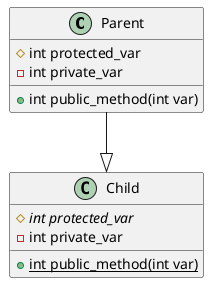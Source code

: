 @startuml

class Parent {
		+int public_method(int var)
		#int protected_var
		-int private_var
}

class Child {
		{static} +int public_method(int var)
		{abstract} #int protected_var
		-int private_var
}

Parent --|> Child

@enduml
